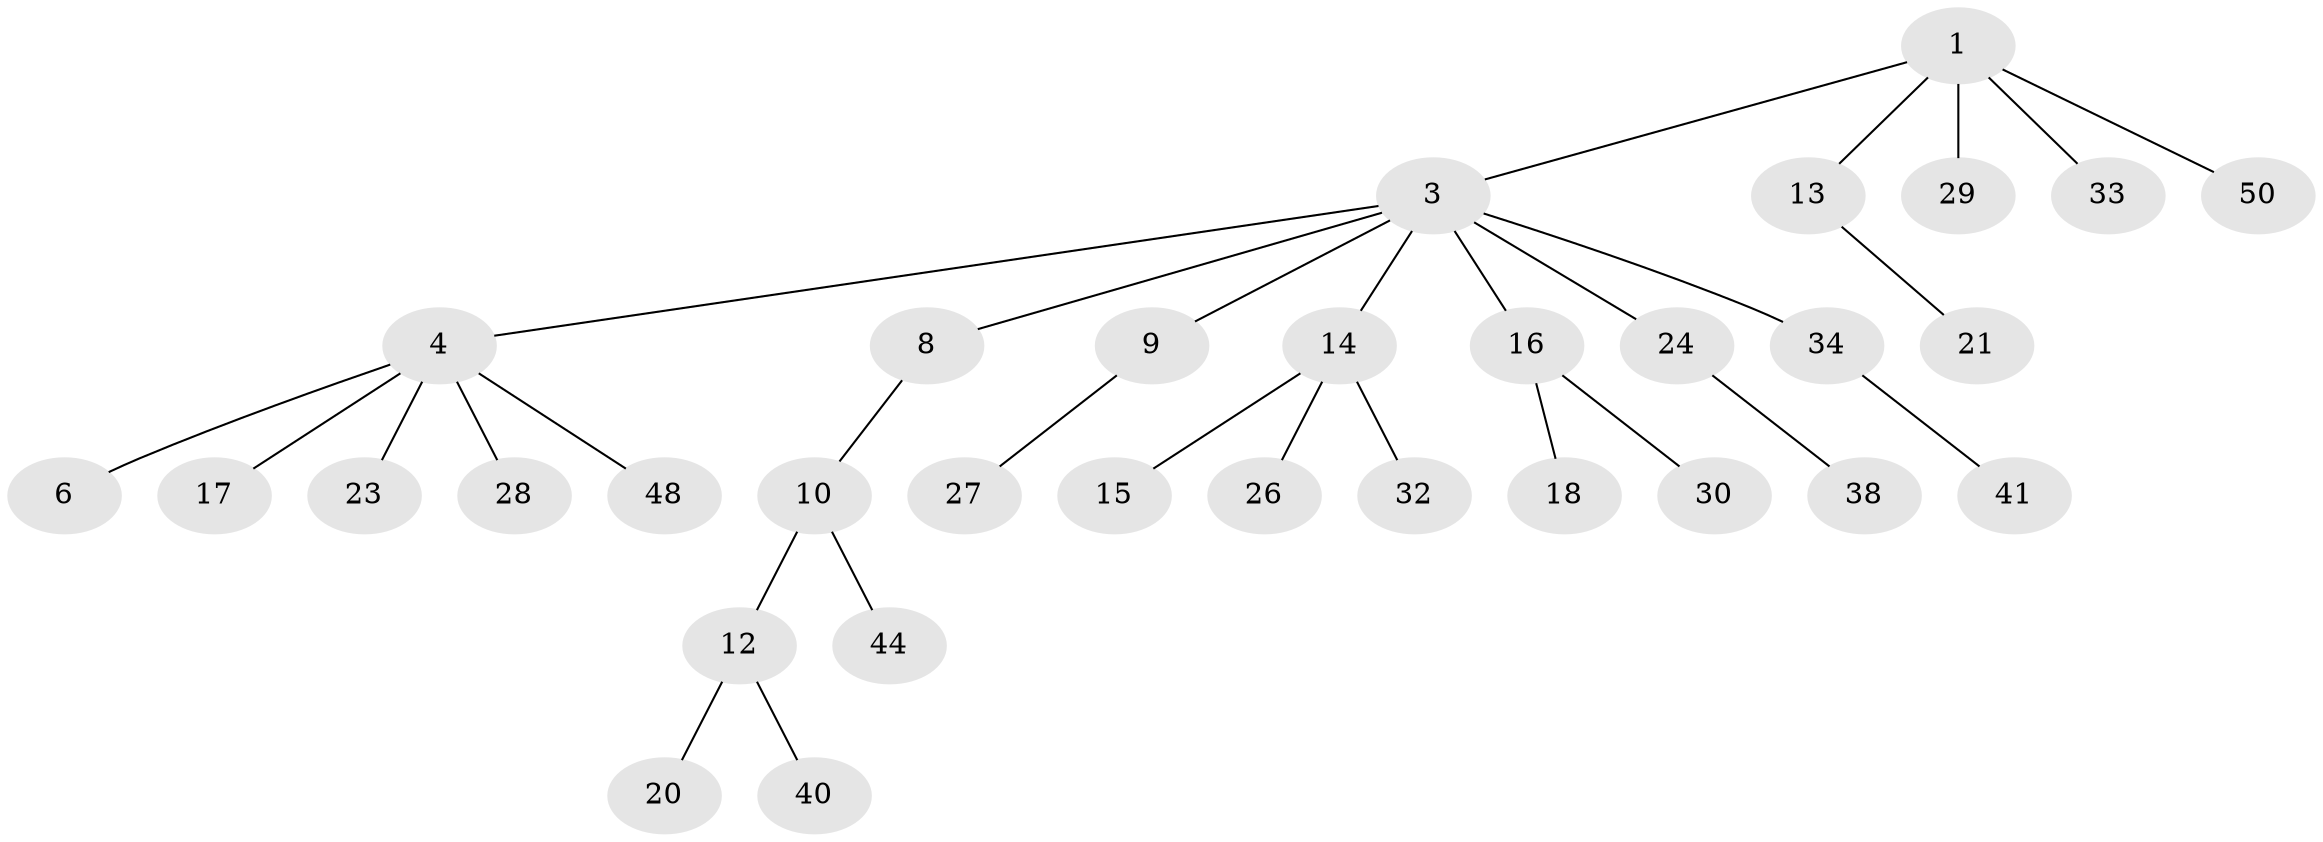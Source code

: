 // original degree distribution, {3: 0.17647058823529413, 4: 0.058823529411764705, 9: 0.0196078431372549, 5: 0.0196078431372549, 1: 0.5294117647058824, 2: 0.19607843137254902}
// Generated by graph-tools (version 1.1) at 2025/11/02/27/25 16:11:29]
// undirected, 32 vertices, 31 edges
graph export_dot {
graph [start="1"]
  node [color=gray90,style=filled];
  1 [super="+2"];
  3 [super="+7"];
  4 [super="+5"];
  6;
  8 [super="+11"];
  9 [super="+35"];
  10 [super="+25"];
  12 [super="+36"];
  13 [super="+19"];
  14 [super="+22"];
  15;
  16 [super="+31"];
  17;
  18;
  20 [super="+51"];
  21 [super="+45"];
  23 [super="+37"];
  24 [super="+39"];
  26 [super="+47"];
  27 [super="+42"];
  28;
  29;
  30;
  32;
  33;
  34;
  38 [super="+46"];
  40;
  41 [super="+43"];
  44 [super="+49"];
  48;
  50;
  1 -- 13;
  1 -- 50;
  1 -- 3;
  1 -- 29;
  1 -- 33;
  3 -- 4;
  3 -- 8;
  3 -- 9;
  3 -- 14;
  3 -- 16;
  3 -- 24;
  3 -- 34;
  4 -- 17;
  4 -- 23;
  4 -- 48;
  4 -- 28;
  4 -- 6;
  8 -- 10;
  9 -- 27;
  10 -- 12;
  10 -- 44;
  12 -- 20;
  12 -- 40;
  13 -- 21;
  14 -- 15;
  14 -- 32;
  14 -- 26;
  16 -- 18;
  16 -- 30;
  24 -- 38;
  34 -- 41;
}

